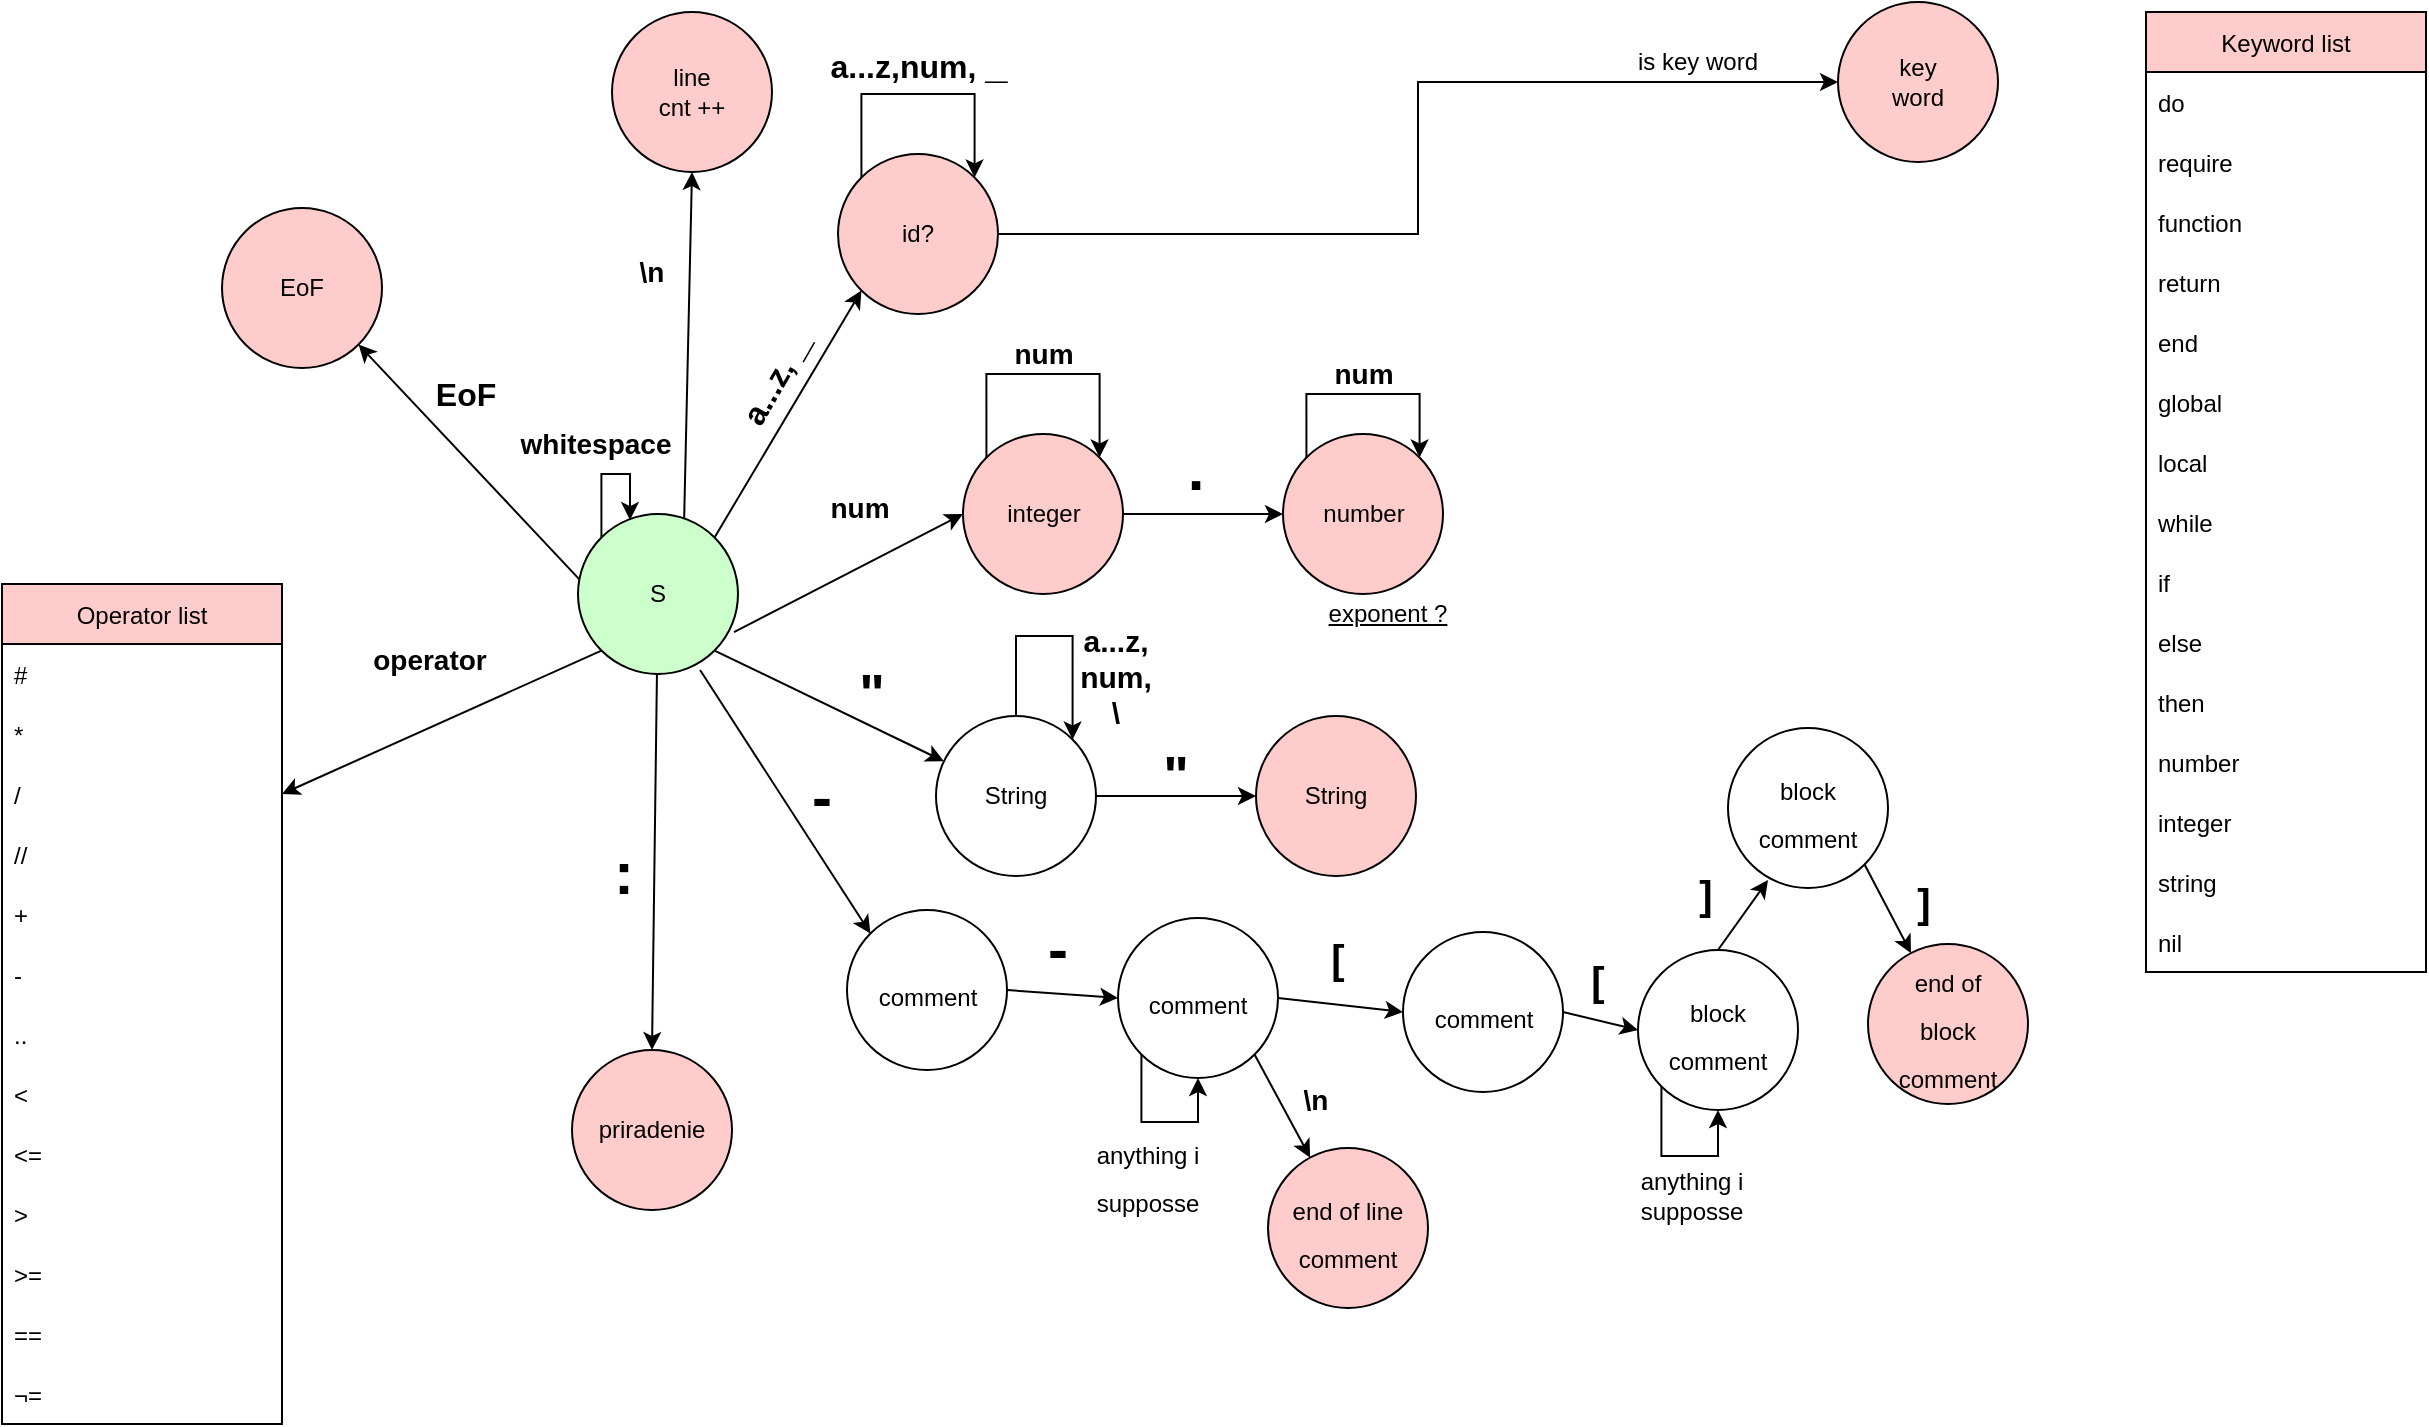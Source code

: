 <mxfile version="15.5.9" type="device" pages="2"><diagram id="PnIxdVGjye7SFUe8K2bb" name="KA"><mxGraphModel dx="1422" dy="718" grid="0" gridSize="10" guides="1" tooltips="1" connect="1" arrows="1" fold="1" page="1" pageScale="1" pageWidth="1600" pageHeight="1200" math="0" shadow="0"><root><mxCell id="0"/><mxCell id="1" parent="0"/><mxCell id="SdTdc9im5pGTG0gS09fT-34" style="rounded=0;orthogonalLoop=1;jettySize=auto;html=1;exitX=0.663;exitY=0.05;exitDx=0;exitDy=0;entryX=0.5;entryY=1;entryDx=0;entryDy=0;exitPerimeter=0;" parent="1" source="SdTdc9im5pGTG0gS09fT-2" target="SdTdc9im5pGTG0gS09fT-5" edge="1"><mxGeometry relative="1" as="geometry"/></mxCell><mxCell id="SdTdc9im5pGTG0gS09fT-36" style="rounded=0;orthogonalLoop=1;jettySize=auto;html=1;exitX=1;exitY=0;exitDx=0;exitDy=0;entryX=0;entryY=1;entryDx=0;entryDy=0;" parent="1" source="SdTdc9im5pGTG0gS09fT-2" target="SdTdc9im5pGTG0gS09fT-11" edge="1"><mxGeometry relative="1" as="geometry"/></mxCell><mxCell id="SdTdc9im5pGTG0gS09fT-40" style="edgeStyle=none;rounded=0;orthogonalLoop=1;jettySize=auto;html=1;exitX=0.975;exitY=0.738;exitDx=0;exitDy=0;entryX=0;entryY=0.5;entryDx=0;entryDy=0;exitPerimeter=0;" parent="1" source="SdTdc9im5pGTG0gS09fT-2" target="SdTdc9im5pGTG0gS09fT-38" edge="1"><mxGeometry relative="1" as="geometry"/></mxCell><mxCell id="SdTdc9im5pGTG0gS09fT-58" style="rounded=0;orthogonalLoop=1;jettySize=auto;html=1;exitX=1;exitY=1;exitDx=0;exitDy=0;" parent="1" source="SdTdc9im5pGTG0gS09fT-2" target="SdTdc9im5pGTG0gS09fT-55" edge="1"><mxGeometry relative="1" as="geometry"/></mxCell><mxCell id="SdTdc9im5pGTG0gS09fT-75" style="edgeStyle=none;rounded=0;orthogonalLoop=1;jettySize=auto;html=1;entryX=0.5;entryY=0;entryDx=0;entryDy=0;" parent="1" source="SdTdc9im5pGTG0gS09fT-2" target="SdTdc9im5pGTG0gS09fT-73" edge="1"><mxGeometry relative="1" as="geometry"><mxPoint x="600" y="364" as="sourcePoint"/></mxGeometry></mxCell><mxCell id="0NR6-vld4050_bDJXEv2-8" style="edgeStyle=none;rounded=0;orthogonalLoop=1;jettySize=auto;html=1;exitX=0.763;exitY=0.975;exitDx=0;exitDy=0;entryX=0;entryY=0;entryDx=0;entryDy=0;fontSize=20;exitPerimeter=0;" edge="1" parent="1" source="SdTdc9im5pGTG0gS09fT-2" target="0NR6-vld4050_bDJXEv2-6"><mxGeometry relative="1" as="geometry"/></mxCell><mxCell id="0NR6-vld4050_bDJXEv2-46" style="rounded=0;orthogonalLoop=1;jettySize=auto;html=1;exitX=0.013;exitY=0.413;exitDx=0;exitDy=0;entryX=1;entryY=1;entryDx=0;entryDy=0;fontSize=12;exitPerimeter=0;" edge="1" parent="1" source="SdTdc9im5pGTG0gS09fT-2" target="SdTdc9im5pGTG0gS09fT-93"><mxGeometry relative="1" as="geometry"/></mxCell><mxCell id="0NR6-vld4050_bDJXEv2-61" style="edgeStyle=none;rounded=0;orthogonalLoop=1;jettySize=auto;html=1;exitX=0;exitY=1;exitDx=0;exitDy=0;entryX=1;entryY=0.25;entryDx=0;entryDy=0;fontSize=12;" edge="1" parent="1" source="SdTdc9im5pGTG0gS09fT-2" target="0NR6-vld4050_bDJXEv2-56"><mxGeometry relative="1" as="geometry"/></mxCell><mxCell id="SdTdc9im5pGTG0gS09fT-2" value="" style="ellipse;whiteSpace=wrap;html=1;aspect=fixed;fillColor=#CCFFCC;" parent="1" vertex="1"><mxGeometry x="560" y="283" width="80" height="80" as="geometry"/></mxCell><mxCell id="SdTdc9im5pGTG0gS09fT-4" value="S" style="text;html=1;strokeColor=none;fillColor=none;align=center;verticalAlign=middle;whiteSpace=wrap;rounded=0;" parent="1" vertex="1"><mxGeometry x="580" y="313" width="40" height="20" as="geometry"/></mxCell><mxCell id="SdTdc9im5pGTG0gS09fT-5" value="" style="ellipse;whiteSpace=wrap;html=1;aspect=fixed;fillColor=#FFCCCC;" parent="1" vertex="1"><mxGeometry x="577" y="32" width="80" height="80" as="geometry"/></mxCell><mxCell id="SdTdc9im5pGTG0gS09fT-6" value="line cnt ++" style="text;html=1;strokeColor=none;fillColor=none;align=center;verticalAlign=middle;whiteSpace=wrap;rounded=0;" parent="1" vertex="1"><mxGeometry x="597" y="62" width="40" height="20" as="geometry"/></mxCell><mxCell id="SdTdc9im5pGTG0gS09fT-27" style="edgeStyle=orthogonalEdgeStyle;rounded=0;orthogonalLoop=1;jettySize=auto;html=1;exitX=1;exitY=0.5;exitDx=0;exitDy=0;entryX=0;entryY=0.5;entryDx=0;entryDy=0;" parent="1" source="SdTdc9im5pGTG0gS09fT-11" target="SdTdc9im5pGTG0gS09fT-16" edge="1"><mxGeometry relative="1" as="geometry"/></mxCell><mxCell id="SdTdc9im5pGTG0gS09fT-11" value="" style="ellipse;whiteSpace=wrap;html=1;aspect=fixed;fillColor=#FFCCCC;" parent="1" vertex="1"><mxGeometry x="690" y="103" width="80" height="80" as="geometry"/></mxCell><mxCell id="SdTdc9im5pGTG0gS09fT-12" value="id?" style="text;html=1;strokeColor=none;fillColor=none;align=center;verticalAlign=middle;whiteSpace=wrap;rounded=0;" parent="1" vertex="1"><mxGeometry x="710" y="133" width="40" height="20" as="geometry"/></mxCell><mxCell id="SdTdc9im5pGTG0gS09fT-16" value="" style="ellipse;whiteSpace=wrap;html=1;aspect=fixed;fillColor=#FFCCCC;" parent="1" vertex="1"><mxGeometry x="1190" y="27" width="80" height="80" as="geometry"/></mxCell><mxCell id="SdTdc9im5pGTG0gS09fT-17" value="key word" style="text;html=1;strokeColor=none;fillColor=none;align=center;verticalAlign=middle;whiteSpace=wrap;rounded=0;" parent="1" vertex="1"><mxGeometry x="1210" y="57" width="40" height="20" as="geometry"/></mxCell><mxCell id="SdTdc9im5pGTG0gS09fT-23" style="edgeStyle=orthogonalEdgeStyle;rounded=0;orthogonalLoop=1;jettySize=auto;html=1;exitX=0;exitY=0;exitDx=0;exitDy=0;entryX=1;entryY=0;entryDx=0;entryDy=0;" parent="1" source="SdTdc9im5pGTG0gS09fT-11" target="SdTdc9im5pGTG0gS09fT-11" edge="1"><mxGeometry relative="1" as="geometry"><Array as="points"><mxPoint x="702" y="73"/><mxPoint x="758" y="73"/></Array></mxGeometry></mxCell><mxCell id="SdTdc9im5pGTG0gS09fT-26" value="&lt;b&gt;&lt;span style=&quot;font-size: 16px&quot;&gt;a...z,num, &lt;/span&gt;&lt;font style=&quot;font-size: 20px&quot;&gt;_&lt;/font&gt;&lt;/b&gt;" style="text;html=1;strokeColor=none;fillColor=none;align=center;verticalAlign=middle;whiteSpace=wrap;rounded=0;" parent="1" vertex="1"><mxGeometry x="673.75" y="47" width="112.5" height="20" as="geometry"/></mxCell><mxCell id="SdTdc9im5pGTG0gS09fT-28" value="is key word" style="text;html=1;strokeColor=none;fillColor=none;align=center;verticalAlign=middle;whiteSpace=wrap;rounded=0;" parent="1" vertex="1"><mxGeometry x="1080" y="47" width="80" height="20" as="geometry"/></mxCell><mxCell id="SdTdc9im5pGTG0gS09fT-35" value="&lt;b&gt;&lt;font style=&quot;font-size: 14px&quot;&gt;\n&lt;/font&gt;&lt;/b&gt;" style="text;html=1;strokeColor=none;fillColor=none;align=center;verticalAlign=middle;whiteSpace=wrap;rounded=0;" parent="1" vertex="1"><mxGeometry x="577" y="152" width="40" height="20" as="geometry"/></mxCell><mxCell id="SdTdc9im5pGTG0gS09fT-37" value="&lt;b&gt;&lt;span style=&quot;font-size: 16px&quot;&gt;a...z, &lt;/span&gt;&lt;font style=&quot;font-size: 20px&quot;&gt;_&lt;/font&gt;&lt;/b&gt;" style="text;html=1;strokeColor=none;fillColor=none;align=center;verticalAlign=middle;whiteSpace=wrap;rounded=0;rotation=-60;" parent="1" vertex="1"><mxGeometry x="627" y="204" width="60" height="20" as="geometry"/></mxCell><mxCell id="SdTdc9im5pGTG0gS09fT-48" style="edgeStyle=orthogonalEdgeStyle;rounded=0;orthogonalLoop=1;jettySize=auto;html=1;exitX=1;exitY=0.5;exitDx=0;exitDy=0;entryX=0;entryY=0.5;entryDx=0;entryDy=0;" parent="1" source="SdTdc9im5pGTG0gS09fT-38" target="SdTdc9im5pGTG0gS09fT-46" edge="1"><mxGeometry relative="1" as="geometry"/></mxCell><mxCell id="SdTdc9im5pGTG0gS09fT-38" value="" style="ellipse;whiteSpace=wrap;html=1;aspect=fixed;fillColor=#FFCCCC;" parent="1" vertex="1"><mxGeometry x="752.5" y="243" width="80" height="80" as="geometry"/></mxCell><mxCell id="SdTdc9im5pGTG0gS09fT-39" value="integer" style="text;html=1;strokeColor=none;fillColor=none;align=center;verticalAlign=middle;whiteSpace=wrap;rounded=0;" parent="1" vertex="1"><mxGeometry x="772.5" y="273" width="40" height="20" as="geometry"/></mxCell><mxCell id="SdTdc9im5pGTG0gS09fT-41" value="&lt;b&gt;&lt;font style=&quot;font-size: 14px&quot;&gt;num&lt;/font&gt;&lt;/b&gt;" style="text;html=1;strokeColor=none;fillColor=none;align=center;verticalAlign=middle;whiteSpace=wrap;rounded=0;" parent="1" vertex="1"><mxGeometry x="681" y="270" width="40" height="20" as="geometry"/></mxCell><mxCell id="SdTdc9im5pGTG0gS09fT-43" style="edgeStyle=orthogonalEdgeStyle;rounded=0;orthogonalLoop=1;jettySize=auto;html=1;exitX=0;exitY=0;exitDx=0;exitDy=0;entryX=1;entryY=0;entryDx=0;entryDy=0;" parent="1" source="SdTdc9im5pGTG0gS09fT-38" target="SdTdc9im5pGTG0gS09fT-38" edge="1"><mxGeometry relative="1" as="geometry"><Array as="points"><mxPoint x="764.5" y="213"/><mxPoint x="820.5" y="213"/></Array></mxGeometry></mxCell><mxCell id="SdTdc9im5pGTG0gS09fT-44" value="&lt;b&gt;&lt;font style=&quot;font-size: 14px&quot;&gt;num&lt;/font&gt;&lt;/b&gt;" style="text;html=1;strokeColor=none;fillColor=none;align=center;verticalAlign=middle;whiteSpace=wrap;rounded=0;" parent="1" vertex="1"><mxGeometry x="772.5" y="193" width="40" height="20" as="geometry"/></mxCell><mxCell id="SdTdc9im5pGTG0gS09fT-46" value="" style="ellipse;whiteSpace=wrap;html=1;aspect=fixed;fillColor=#FFCCCC;" parent="1" vertex="1"><mxGeometry x="912.5" y="243" width="80" height="80" as="geometry"/></mxCell><mxCell id="SdTdc9im5pGTG0gS09fT-47" value="number" style="text;html=1;strokeColor=none;fillColor=none;align=center;verticalAlign=middle;whiteSpace=wrap;rounded=0;" parent="1" vertex="1"><mxGeometry x="932.5" y="273" width="40" height="20" as="geometry"/></mxCell><mxCell id="SdTdc9im5pGTG0gS09fT-49" value="&lt;font size=&quot;1&quot;&gt;&lt;b style=&quot;font-size: 30px&quot;&gt;.&lt;/b&gt;&lt;/font&gt;" style="text;html=1;strokeColor=none;fillColor=none;align=center;verticalAlign=middle;whiteSpace=wrap;rounded=0;" parent="1" vertex="1"><mxGeometry x="849" y="250" width="40" height="20" as="geometry"/></mxCell><mxCell id="SdTdc9im5pGTG0gS09fT-50" style="edgeStyle=orthogonalEdgeStyle;rounded=0;orthogonalLoop=1;jettySize=auto;html=1;exitX=0;exitY=0;exitDx=0;exitDy=0;entryX=1;entryY=0;entryDx=0;entryDy=0;" parent="1" source="SdTdc9im5pGTG0gS09fT-46" target="SdTdc9im5pGTG0gS09fT-46" edge="1"><mxGeometry relative="1" as="geometry"><Array as="points"><mxPoint x="924.5" y="223"/><mxPoint x="980.5" y="223"/></Array></mxGeometry></mxCell><mxCell id="SdTdc9im5pGTG0gS09fT-51" value="&lt;b&gt;&lt;font style=&quot;font-size: 14px&quot;&gt;num&lt;/font&gt;&lt;/b&gt;" style="text;html=1;strokeColor=none;fillColor=none;align=center;verticalAlign=middle;whiteSpace=wrap;rounded=0;" parent="1" vertex="1"><mxGeometry x="932.5" y="203" width="40" height="20" as="geometry"/></mxCell><mxCell id="SdTdc9im5pGTG0gS09fT-53" value="&lt;b&gt;&lt;font style=&quot;font-size: 14px&quot;&gt;whitespace&lt;/font&gt;&lt;/b&gt;" style="text;html=1;strokeColor=none;fillColor=none;align=center;verticalAlign=middle;whiteSpace=wrap;rounded=0;" parent="1" vertex="1"><mxGeometry x="549" y="238" width="40" height="20" as="geometry"/></mxCell><mxCell id="SdTdc9im5pGTG0gS09fT-67" style="edgeStyle=orthogonalEdgeStyle;rounded=0;orthogonalLoop=1;jettySize=auto;html=1;exitX=1;exitY=0.5;exitDx=0;exitDy=0;entryX=0;entryY=0.5;entryDx=0;entryDy=0;" parent="1" source="SdTdc9im5pGTG0gS09fT-55" target="SdTdc9im5pGTG0gS09fT-62" edge="1"><mxGeometry relative="1" as="geometry"/></mxCell><mxCell id="SdTdc9im5pGTG0gS09fT-55" value="" style="ellipse;whiteSpace=wrap;html=1;aspect=fixed;" parent="1" vertex="1"><mxGeometry x="739" y="384" width="80" height="80" as="geometry"/></mxCell><mxCell id="SdTdc9im5pGTG0gS09fT-56" value="String" style="text;html=1;strokeColor=none;fillColor=none;align=center;verticalAlign=middle;whiteSpace=wrap;rounded=0;" parent="1" vertex="1"><mxGeometry x="759" y="414" width="40" height="20" as="geometry"/></mxCell><mxCell id="SdTdc9im5pGTG0gS09fT-59" value="&lt;font style=&quot;font-size: 27px&quot;&gt;&lt;b&gt;&quot;&lt;/b&gt;&lt;/font&gt;" style="text;html=1;strokeColor=none;fillColor=none;align=center;verticalAlign=middle;whiteSpace=wrap;rounded=0;" parent="1" vertex="1"><mxGeometry x="687" y="363" width="40" height="20" as="geometry"/></mxCell><mxCell id="SdTdc9im5pGTG0gS09fT-60" style="edgeStyle=orthogonalEdgeStyle;rounded=0;orthogonalLoop=1;jettySize=auto;html=1;exitX=0.5;exitY=0;exitDx=0;exitDy=0;entryX=1;entryY=0;entryDx=0;entryDy=0;" parent="1" source="SdTdc9im5pGTG0gS09fT-55" target="SdTdc9im5pGTG0gS09fT-55" edge="1"><mxGeometry relative="1" as="geometry"><Array as="points"><mxPoint x="779" y="344"/><mxPoint x="807" y="344"/></Array></mxGeometry></mxCell><mxCell id="SdTdc9im5pGTG0gS09fT-61" value="&lt;b&gt;&lt;font style=&quot;font-size: 15px&quot;&gt;a...z, num, \&lt;/font&gt;&lt;/b&gt;" style="text;html=1;strokeColor=none;fillColor=none;align=center;verticalAlign=middle;whiteSpace=wrap;rounded=0;" parent="1" vertex="1"><mxGeometry x="809" y="354" width="40" height="20" as="geometry"/></mxCell><mxCell id="SdTdc9im5pGTG0gS09fT-62" value="" style="ellipse;whiteSpace=wrap;html=1;aspect=fixed;fillColor=#FFCCCC;" parent="1" vertex="1"><mxGeometry x="899" y="384" width="80" height="80" as="geometry"/></mxCell><mxCell id="SdTdc9im5pGTG0gS09fT-63" value="String" style="text;html=1;strokeColor=none;fillColor=none;align=center;verticalAlign=middle;whiteSpace=wrap;rounded=0;" parent="1" vertex="1"><mxGeometry x="919" y="414" width="40" height="20" as="geometry"/></mxCell><mxCell id="SdTdc9im5pGTG0gS09fT-65" value="&lt;font style=&quot;font-size: 27px&quot;&gt;&lt;b&gt;&quot;&lt;/b&gt;&lt;/font&gt;" style="text;html=1;strokeColor=none;fillColor=none;align=center;verticalAlign=middle;whiteSpace=wrap;rounded=0;" parent="1" vertex="1"><mxGeometry x="839" y="404" width="40" height="20" as="geometry"/></mxCell><mxCell id="SdTdc9im5pGTG0gS09fT-73" value="" style="ellipse;whiteSpace=wrap;html=1;aspect=fixed;fillColor=#FFCCCC;" parent="1" vertex="1"><mxGeometry x="557" y="551" width="80" height="80" as="geometry"/></mxCell><mxCell id="SdTdc9im5pGTG0gS09fT-74" value="priradenie" style="text;html=1;strokeColor=none;fillColor=none;align=center;verticalAlign=middle;whiteSpace=wrap;rounded=0;" parent="1" vertex="1"><mxGeometry x="577" y="581" width="40" height="20" as="geometry"/></mxCell><mxCell id="SdTdc9im5pGTG0gS09fT-84" value="&lt;font size=&quot;1&quot;&gt;&lt;b style=&quot;font-size: 30px&quot;&gt;:&lt;/b&gt;&lt;/font&gt;" style="text;html=1;strokeColor=none;fillColor=none;align=center;verticalAlign=middle;whiteSpace=wrap;rounded=0;" parent="1" vertex="1"><mxGeometry x="563" y="452" width="40" height="20" as="geometry"/></mxCell><mxCell id="SdTdc9im5pGTG0gS09fT-86" style="edgeStyle=orthogonalEdgeStyle;rounded=0;orthogonalLoop=1;jettySize=auto;html=1;exitX=0;exitY=0;exitDx=0;exitDy=0;entryX=0.325;entryY=0.038;entryDx=0;entryDy=0;entryPerimeter=0;" parent="1" source="SdTdc9im5pGTG0gS09fT-2" target="SdTdc9im5pGTG0gS09fT-2" edge="1"><mxGeometry relative="1" as="geometry"><Array as="points"><mxPoint x="572" y="263"/><mxPoint x="586" y="263"/></Array></mxGeometry></mxCell><mxCell id="SdTdc9im5pGTG0gS09fT-93" value="" style="ellipse;whiteSpace=wrap;html=1;aspect=fixed;fillColor=#FFCCCC;" parent="1" vertex="1"><mxGeometry x="382" y="130" width="80" height="80" as="geometry"/></mxCell><mxCell id="SdTdc9im5pGTG0gS09fT-94" value="EoF" style="text;html=1;strokeColor=none;fillColor=none;align=center;verticalAlign=middle;whiteSpace=wrap;rounded=0;" parent="1" vertex="1"><mxGeometry x="402" y="160" width="40" height="20" as="geometry"/></mxCell><mxCell id="SdTdc9im5pGTG0gS09fT-96" value="&lt;b&gt;&lt;font style=&quot;font-size: 16px&quot;&gt;EoF&lt;/font&gt;&lt;/b&gt;" style="text;html=1;strokeColor=none;fillColor=none;align=center;verticalAlign=middle;whiteSpace=wrap;rounded=0;" parent="1" vertex="1"><mxGeometry x="484" y="213" width="40" height="20" as="geometry"/></mxCell><mxCell id="0NR6-vld4050_bDJXEv2-12" style="edgeStyle=none;rounded=0;orthogonalLoop=1;jettySize=auto;html=1;exitX=1;exitY=0.5;exitDx=0;exitDy=0;entryX=0;entryY=0.5;entryDx=0;entryDy=0;fontSize=20;" edge="1" parent="1" source="0NR6-vld4050_bDJXEv2-6" target="0NR6-vld4050_bDJXEv2-10"><mxGeometry relative="1" as="geometry"/></mxCell><mxCell id="0NR6-vld4050_bDJXEv2-6" value="" style="ellipse;whiteSpace=wrap;html=1;aspect=fixed;fontSize=20;" vertex="1" parent="1"><mxGeometry x="694.5" y="481" width="80" height="80" as="geometry"/></mxCell><mxCell id="0NR6-vld4050_bDJXEv2-7" value="&lt;font style=&quot;font-size: 12px&quot;&gt;comment&lt;/font&gt;" style="text;html=1;strokeColor=none;fillColor=none;align=center;verticalAlign=middle;whiteSpace=wrap;rounded=0;fontSize=20;" vertex="1" parent="1"><mxGeometry x="704.5" y="506" width="60" height="30" as="geometry"/></mxCell><mxCell id="0NR6-vld4050_bDJXEv2-9" value="&lt;b&gt;&lt;font style=&quot;font-size: 30px&quot;&gt;-&lt;/font&gt;&lt;/b&gt;" style="text;html=1;strokeColor=none;fillColor=none;align=center;verticalAlign=middle;whiteSpace=wrap;rounded=0;fontSize=20;" vertex="1" parent="1"><mxGeometry x="652" y="409" width="60" height="30" as="geometry"/></mxCell><mxCell id="0NR6-vld4050_bDJXEv2-20" style="edgeStyle=none;rounded=0;orthogonalLoop=1;jettySize=auto;html=1;exitX=1;exitY=0.5;exitDx=0;exitDy=0;entryX=0;entryY=0.5;entryDx=0;entryDy=0;fontSize=12;" edge="1" parent="1" source="0NR6-vld4050_bDJXEv2-10" target="0NR6-vld4050_bDJXEv2-18"><mxGeometry relative="1" as="geometry"/></mxCell><mxCell id="0NR6-vld4050_bDJXEv2-30" style="edgeStyle=none;rounded=0;orthogonalLoop=1;jettySize=auto;html=1;exitX=1;exitY=1;exitDx=0;exitDy=0;fontSize=12;" edge="1" parent="1" source="0NR6-vld4050_bDJXEv2-10" target="0NR6-vld4050_bDJXEv2-26"><mxGeometry relative="1" as="geometry"><mxPoint x="910.784" y="577.284" as="sourcePoint"/></mxGeometry></mxCell><mxCell id="0NR6-vld4050_bDJXEv2-10" value="" style="ellipse;whiteSpace=wrap;html=1;aspect=fixed;fontSize=20;" vertex="1" parent="1"><mxGeometry x="830" y="485" width="80" height="80" as="geometry"/></mxCell><mxCell id="0NR6-vld4050_bDJXEv2-11" value="&lt;font style=&quot;font-size: 12px&quot;&gt;comment&lt;/font&gt;" style="text;html=1;strokeColor=none;fillColor=none;align=center;verticalAlign=middle;whiteSpace=wrap;rounded=0;fontSize=20;" vertex="1" parent="1"><mxGeometry x="840" y="510" width="60" height="30" as="geometry"/></mxCell><mxCell id="0NR6-vld4050_bDJXEv2-15" value="&lt;b&gt;&lt;font style=&quot;font-size: 30px&quot;&gt;-&lt;/font&gt;&lt;/b&gt;" style="text;html=1;strokeColor=none;fillColor=none;align=center;verticalAlign=middle;whiteSpace=wrap;rounded=0;fontSize=12;" vertex="1" parent="1"><mxGeometry x="770" y="485" width="60" height="30" as="geometry"/></mxCell><mxCell id="0NR6-vld4050_bDJXEv2-23" style="edgeStyle=none;rounded=0;orthogonalLoop=1;jettySize=auto;html=1;exitX=1;exitY=0.5;exitDx=0;exitDy=0;entryX=0;entryY=0.5;entryDx=0;entryDy=0;fontSize=12;" edge="1" parent="1" source="0NR6-vld4050_bDJXEv2-18" target="0NR6-vld4050_bDJXEv2-21"><mxGeometry relative="1" as="geometry"/></mxCell><mxCell id="0NR6-vld4050_bDJXEv2-18" value="" style="ellipse;whiteSpace=wrap;html=1;aspect=fixed;fontSize=20;" vertex="1" parent="1"><mxGeometry x="972.5" y="492" width="80" height="80" as="geometry"/></mxCell><mxCell id="0NR6-vld4050_bDJXEv2-19" value="&lt;span style=&quot;font-size: 12px&quot;&gt;comment&lt;/span&gt;" style="text;html=1;strokeColor=none;fillColor=none;align=center;verticalAlign=middle;whiteSpace=wrap;rounded=0;fontSize=20;" vertex="1" parent="1"><mxGeometry x="982.5" y="517" width="60" height="30" as="geometry"/></mxCell><mxCell id="0NR6-vld4050_bDJXEv2-32" style="edgeStyle=none;rounded=0;orthogonalLoop=1;jettySize=auto;html=1;exitX=0.5;exitY=0;exitDx=0;exitDy=0;entryX=0.25;entryY=0.95;entryDx=0;entryDy=0;entryPerimeter=0;fontSize=12;" edge="1" parent="1" source="0NR6-vld4050_bDJXEv2-21" target="0NR6-vld4050_bDJXEv2-28"><mxGeometry relative="1" as="geometry"/></mxCell><mxCell id="0NR6-vld4050_bDJXEv2-21" value="" style="ellipse;whiteSpace=wrap;html=1;aspect=fixed;fontSize=20;" vertex="1" parent="1"><mxGeometry x="1090" y="501" width="80" height="80" as="geometry"/></mxCell><mxCell id="0NR6-vld4050_bDJXEv2-22" value="&lt;span style=&quot;font-size: 12px&quot;&gt;block comment&lt;/span&gt;" style="text;html=1;strokeColor=none;fillColor=none;align=center;verticalAlign=middle;whiteSpace=wrap;rounded=0;fontSize=20;" vertex="1" parent="1"><mxGeometry x="1100" y="526" width="60" height="30" as="geometry"/></mxCell><mxCell id="0NR6-vld4050_bDJXEv2-26" value="" style="ellipse;whiteSpace=wrap;html=1;aspect=fixed;fontSize=20;fillColor=#FFCCCC;" vertex="1" parent="1"><mxGeometry x="905" y="600" width="80" height="80" as="geometry"/></mxCell><mxCell id="0NR6-vld4050_bDJXEv2-27" value="&lt;font style=&quot;font-size: 12px&quot;&gt;end of line comment&lt;br&gt;&lt;/font&gt;" style="text;html=1;strokeColor=none;fillColor=none;align=center;verticalAlign=middle;whiteSpace=wrap;rounded=0;fontSize=20;" vertex="1" parent="1"><mxGeometry x="915" y="625" width="60" height="30" as="geometry"/></mxCell><mxCell id="0NR6-vld4050_bDJXEv2-39" style="edgeStyle=none;rounded=0;orthogonalLoop=1;jettySize=auto;html=1;exitX=1;exitY=1;exitDx=0;exitDy=0;fontSize=20;" edge="1" parent="1" source="0NR6-vld4050_bDJXEv2-28" target="0NR6-vld4050_bDJXEv2-37"><mxGeometry relative="1" as="geometry"/></mxCell><mxCell id="0NR6-vld4050_bDJXEv2-28" value="" style="ellipse;whiteSpace=wrap;html=1;aspect=fixed;fontSize=20;" vertex="1" parent="1"><mxGeometry x="1135" y="390" width="80" height="80" as="geometry"/></mxCell><mxCell id="0NR6-vld4050_bDJXEv2-29" value="&lt;font style=&quot;font-size: 12px&quot;&gt;block comment&lt;/font&gt;" style="text;html=1;strokeColor=none;fillColor=none;align=center;verticalAlign=middle;whiteSpace=wrap;rounded=0;fontSize=20;" vertex="1" parent="1"><mxGeometry x="1145" y="415" width="60" height="30" as="geometry"/></mxCell><mxCell id="0NR6-vld4050_bDJXEv2-33" value="&lt;b&gt;&lt;font style=&quot;font-size: 20px&quot;&gt;[&lt;/font&gt;&lt;/b&gt;" style="text;html=1;strokeColor=none;fillColor=none;align=center;verticalAlign=middle;whiteSpace=wrap;rounded=0;fontSize=12;" vertex="1" parent="1"><mxGeometry x="910" y="490" width="60" height="30" as="geometry"/></mxCell><mxCell id="0NR6-vld4050_bDJXEv2-36" value="&lt;b&gt;[&lt;/b&gt;" style="text;html=1;strokeColor=none;fillColor=none;align=center;verticalAlign=middle;whiteSpace=wrap;rounded=0;fontSize=20;" vertex="1" parent="1"><mxGeometry x="1040" y="501" width="60" height="30" as="geometry"/></mxCell><mxCell id="0NR6-vld4050_bDJXEv2-37" value="" style="ellipse;whiteSpace=wrap;html=1;aspect=fixed;fontSize=20;fillColor=#FFCCCC;" vertex="1" parent="1"><mxGeometry x="1205" y="498" width="80" height="80" as="geometry"/></mxCell><mxCell id="0NR6-vld4050_bDJXEv2-38" value="&lt;font style=&quot;font-size: 12px&quot;&gt;end of block comment&lt;/font&gt;" style="text;html=1;strokeColor=none;fillColor=none;align=center;verticalAlign=middle;whiteSpace=wrap;rounded=0;fontSize=20;" vertex="1" parent="1"><mxGeometry x="1215" y="523" width="60" height="30" as="geometry"/></mxCell><mxCell id="0NR6-vld4050_bDJXEv2-40" value="&lt;b&gt;]&lt;/b&gt;" style="text;html=1;strokeColor=none;fillColor=none;align=center;verticalAlign=middle;whiteSpace=wrap;rounded=0;fontSize=20;" vertex="1" parent="1"><mxGeometry x="1094" y="458" width="60" height="30" as="geometry"/></mxCell><mxCell id="0NR6-vld4050_bDJXEv2-41" value="&lt;b&gt;]&lt;/b&gt;" style="text;html=1;strokeColor=none;fillColor=none;align=center;verticalAlign=middle;whiteSpace=wrap;rounded=0;fontSize=20;" vertex="1" parent="1"><mxGeometry x="1203" y="462" width="60" height="30" as="geometry"/></mxCell><mxCell id="0NR6-vld4050_bDJXEv2-42" style="edgeStyle=orthogonalEdgeStyle;rounded=0;orthogonalLoop=1;jettySize=auto;html=1;exitX=0;exitY=1;exitDx=0;exitDy=0;entryX=0.5;entryY=1;entryDx=0;entryDy=0;fontSize=20;" edge="1" parent="1" source="0NR6-vld4050_bDJXEv2-10" target="0NR6-vld4050_bDJXEv2-10"><mxGeometry relative="1" as="geometry"><Array as="points"><mxPoint x="842" y="587"/><mxPoint x="870" y="587"/></Array></mxGeometry></mxCell><mxCell id="0NR6-vld4050_bDJXEv2-43" value="&lt;font style=&quot;font-size: 12px&quot;&gt;anything i supposse&lt;/font&gt;" style="text;html=1;strokeColor=none;fillColor=none;align=center;verticalAlign=middle;whiteSpace=wrap;rounded=0;fontSize=20;" vertex="1" parent="1"><mxGeometry x="815" y="597" width="60" height="30" as="geometry"/></mxCell><mxCell id="0NR6-vld4050_bDJXEv2-44" style="edgeStyle=orthogonalEdgeStyle;rounded=0;orthogonalLoop=1;jettySize=auto;html=1;exitX=0;exitY=1;exitDx=0;exitDy=0;entryX=0.5;entryY=1;entryDx=0;entryDy=0;fontSize=12;" edge="1" parent="1" source="0NR6-vld4050_bDJXEv2-21" target="0NR6-vld4050_bDJXEv2-21"><mxGeometry relative="1" as="geometry"><Array as="points"><mxPoint x="1102" y="604"/><mxPoint x="1130" y="604"/></Array></mxGeometry></mxCell><mxCell id="0NR6-vld4050_bDJXEv2-45" value="anything i supposse" style="text;html=1;strokeColor=none;fillColor=none;align=center;verticalAlign=middle;whiteSpace=wrap;rounded=0;fontSize=12;" vertex="1" parent="1"><mxGeometry x="1087" y="609" width="60" height="30" as="geometry"/></mxCell><mxCell id="0NR6-vld4050_bDJXEv2-49" value="&lt;u&gt;exponent ?&lt;/u&gt;" style="text;html=1;strokeColor=none;fillColor=none;align=center;verticalAlign=middle;whiteSpace=wrap;rounded=0;fontSize=12;" vertex="1" parent="1"><mxGeometry x="923" y="318" width="84" height="30" as="geometry"/></mxCell><mxCell id="0NR6-vld4050_bDJXEv2-56" value="Operator list" style="swimlane;fontStyle=0;childLayout=stackLayout;horizontal=1;startSize=30;horizontalStack=0;resizeParent=1;resizeParentMax=0;resizeLast=0;collapsible=1;marginBottom=0;fontSize=12;fillColor=#FFCCCC;" vertex="1" parent="1"><mxGeometry x="272" y="318" width="140" height="420" as="geometry"><mxRectangle x="272" y="318" width="46" height="30" as="alternateBounds"/></mxGeometry></mxCell><mxCell id="0NR6-vld4050_bDJXEv2-57" value="#" style="text;strokeColor=none;fillColor=none;align=left;verticalAlign=middle;spacingLeft=4;spacingRight=4;overflow=hidden;points=[[0,0.5],[1,0.5]];portConstraint=eastwest;rotatable=0;fontSize=12;" vertex="1" parent="0NR6-vld4050_bDJXEv2-56"><mxGeometry y="30" width="140" height="30" as="geometry"/></mxCell><mxCell id="0NR6-vld4050_bDJXEv2-58" value="*" style="text;strokeColor=none;fillColor=none;align=left;verticalAlign=middle;spacingLeft=4;spacingRight=4;overflow=hidden;points=[[0,0.5],[1,0.5]];portConstraint=eastwest;rotatable=0;fontSize=12;" vertex="1" parent="0NR6-vld4050_bDJXEv2-56"><mxGeometry y="60" width="140" height="30" as="geometry"/></mxCell><mxCell id="0NR6-vld4050_bDJXEv2-59" value="/" style="text;strokeColor=none;fillColor=none;align=left;verticalAlign=middle;spacingLeft=4;spacingRight=4;overflow=hidden;points=[[0,0.5],[1,0.5]];portConstraint=eastwest;rotatable=0;fontSize=12;" vertex="1" parent="0NR6-vld4050_bDJXEv2-56"><mxGeometry y="90" width="140" height="30" as="geometry"/></mxCell><mxCell id="0NR6-vld4050_bDJXEv2-62" value="//" style="text;strokeColor=none;fillColor=none;align=left;verticalAlign=middle;spacingLeft=4;spacingRight=4;overflow=hidden;points=[[0,0.5],[1,0.5]];portConstraint=eastwest;rotatable=0;fontSize=12;" vertex="1" parent="0NR6-vld4050_bDJXEv2-56"><mxGeometry y="120" width="140" height="30" as="geometry"/></mxCell><mxCell id="0NR6-vld4050_bDJXEv2-63" value="+" style="text;strokeColor=none;fillColor=none;align=left;verticalAlign=middle;spacingLeft=4;spacingRight=4;overflow=hidden;points=[[0,0.5],[1,0.5]];portConstraint=eastwest;rotatable=0;fontSize=12;" vertex="1" parent="0NR6-vld4050_bDJXEv2-56"><mxGeometry y="150" width="140" height="30" as="geometry"/></mxCell><mxCell id="0NR6-vld4050_bDJXEv2-64" value="-" style="text;strokeColor=none;fillColor=none;align=left;verticalAlign=middle;spacingLeft=4;spacingRight=4;overflow=hidden;points=[[0,0.5],[1,0.5]];portConstraint=eastwest;rotatable=0;fontSize=12;" vertex="1" parent="0NR6-vld4050_bDJXEv2-56"><mxGeometry y="180" width="140" height="30" as="geometry"/></mxCell><mxCell id="0NR6-vld4050_bDJXEv2-66" value=".." style="text;strokeColor=none;fillColor=none;align=left;verticalAlign=middle;spacingLeft=4;spacingRight=4;overflow=hidden;points=[[0,0.5],[1,0.5]];portConstraint=eastwest;rotatable=0;fontSize=12;" vertex="1" parent="0NR6-vld4050_bDJXEv2-56"><mxGeometry y="210" width="140" height="30" as="geometry"/></mxCell><mxCell id="0NR6-vld4050_bDJXEv2-68" value="&lt;" style="text;strokeColor=none;fillColor=none;align=left;verticalAlign=middle;spacingLeft=4;spacingRight=4;overflow=hidden;points=[[0,0.5],[1,0.5]];portConstraint=eastwest;rotatable=0;fontSize=12;" vertex="1" parent="0NR6-vld4050_bDJXEv2-56"><mxGeometry y="240" width="140" height="30" as="geometry"/></mxCell><mxCell id="0NR6-vld4050_bDJXEv2-69" value="&lt;=" style="text;strokeColor=none;fillColor=none;align=left;verticalAlign=middle;spacingLeft=4;spacingRight=4;overflow=hidden;points=[[0,0.5],[1,0.5]];portConstraint=eastwest;rotatable=0;fontSize=12;" vertex="1" parent="0NR6-vld4050_bDJXEv2-56"><mxGeometry y="270" width="140" height="30" as="geometry"/></mxCell><mxCell id="0NR6-vld4050_bDJXEv2-70" value="&gt;" style="text;strokeColor=none;fillColor=none;align=left;verticalAlign=middle;spacingLeft=4;spacingRight=4;overflow=hidden;points=[[0,0.5],[1,0.5]];portConstraint=eastwest;rotatable=0;fontSize=12;" vertex="1" parent="0NR6-vld4050_bDJXEv2-56"><mxGeometry y="300" width="140" height="30" as="geometry"/></mxCell><mxCell id="0NR6-vld4050_bDJXEv2-71" value="&gt;=" style="text;strokeColor=none;fillColor=none;align=left;verticalAlign=middle;spacingLeft=4;spacingRight=4;overflow=hidden;points=[[0,0.5],[1,0.5]];portConstraint=eastwest;rotatable=0;fontSize=12;" vertex="1" parent="0NR6-vld4050_bDJXEv2-56"><mxGeometry y="330" width="140" height="30" as="geometry"/></mxCell><mxCell id="0NR6-vld4050_bDJXEv2-72" value="==" style="text;strokeColor=none;fillColor=none;align=left;verticalAlign=middle;spacingLeft=4;spacingRight=4;overflow=hidden;points=[[0,0.5],[1,0.5]];portConstraint=eastwest;rotatable=0;fontSize=12;" vertex="1" parent="0NR6-vld4050_bDJXEv2-56"><mxGeometry y="360" width="140" height="30" as="geometry"/></mxCell><mxCell id="0NR6-vld4050_bDJXEv2-73" value="¬=" style="text;strokeColor=none;fillColor=none;align=left;verticalAlign=middle;spacingLeft=4;spacingRight=4;overflow=hidden;points=[[0,0.5],[1,0.5]];portConstraint=eastwest;rotatable=0;fontSize=12;" vertex="1" parent="0NR6-vld4050_bDJXEv2-56"><mxGeometry y="390" width="140" height="30" as="geometry"/></mxCell><mxCell id="0NR6-vld4050_bDJXEv2-74" value="operator" style="text;html=1;strokeColor=none;fillColor=none;align=center;verticalAlign=middle;whiteSpace=wrap;rounded=0;fontSize=14;fontStyle=1" vertex="1" parent="1"><mxGeometry x="456" y="341" width="60" height="30" as="geometry"/></mxCell><mxCell id="0NR6-vld4050_bDJXEv2-75" value="Keyword list" style="swimlane;fontStyle=0;childLayout=stackLayout;horizontal=1;startSize=30;horizontalStack=0;resizeParent=1;resizeParentMax=0;resizeLast=0;collapsible=1;marginBottom=0;fontSize=12;fillColor=#FFCCCC;" vertex="1" parent="1"><mxGeometry x="1344" y="32" width="140" height="480" as="geometry"/></mxCell><mxCell id="0NR6-vld4050_bDJXEv2-76" value="do" style="text;strokeColor=none;fillColor=none;align=left;verticalAlign=middle;spacingLeft=4;spacingRight=4;overflow=hidden;points=[[0,0.5],[1,0.5]];portConstraint=eastwest;rotatable=0;fontSize=12;" vertex="1" parent="0NR6-vld4050_bDJXEv2-75"><mxGeometry y="30" width="140" height="30" as="geometry"/></mxCell><mxCell id="0NR6-vld4050_bDJXEv2-94" value="require" style="text;strokeColor=none;fillColor=none;align=left;verticalAlign=middle;spacingLeft=4;spacingRight=4;overflow=hidden;points=[[0,0.5],[1,0.5]];portConstraint=eastwest;rotatable=0;fontSize=12;" vertex="1" parent="0NR6-vld4050_bDJXEv2-75"><mxGeometry y="60" width="140" height="30" as="geometry"/></mxCell><mxCell id="0NR6-vld4050_bDJXEv2-91" value="function" style="text;strokeColor=none;fillColor=none;align=left;verticalAlign=middle;spacingLeft=4;spacingRight=4;overflow=hidden;points=[[0,0.5],[1,0.5]];portConstraint=eastwest;rotatable=0;fontSize=12;" vertex="1" parent="0NR6-vld4050_bDJXEv2-75"><mxGeometry y="90" width="140" height="30" as="geometry"/></mxCell><mxCell id="0NR6-vld4050_bDJXEv2-92" value="return" style="text;strokeColor=none;fillColor=none;align=left;verticalAlign=middle;spacingLeft=4;spacingRight=4;overflow=hidden;points=[[0,0.5],[1,0.5]];portConstraint=eastwest;rotatable=0;fontSize=12;" vertex="1" parent="0NR6-vld4050_bDJXEv2-75"><mxGeometry y="120" width="140" height="30" as="geometry"/></mxCell><mxCell id="0NR6-vld4050_bDJXEv2-90" value="end" style="text;strokeColor=none;fillColor=none;align=left;verticalAlign=middle;spacingLeft=4;spacingRight=4;overflow=hidden;points=[[0,0.5],[1,0.5]];portConstraint=eastwest;rotatable=0;fontSize=12;" vertex="1" parent="0NR6-vld4050_bDJXEv2-75"><mxGeometry y="150" width="140" height="30" as="geometry"/></mxCell><mxCell id="0NR6-vld4050_bDJXEv2-77" value="global" style="text;strokeColor=none;fillColor=none;align=left;verticalAlign=middle;spacingLeft=4;spacingRight=4;overflow=hidden;points=[[0,0.5],[1,0.5]];portConstraint=eastwest;rotatable=0;fontSize=12;" vertex="1" parent="0NR6-vld4050_bDJXEv2-75"><mxGeometry y="180" width="140" height="30" as="geometry"/></mxCell><mxCell id="0NR6-vld4050_bDJXEv2-78" value="local" style="text;strokeColor=none;fillColor=none;align=left;verticalAlign=middle;spacingLeft=4;spacingRight=4;overflow=hidden;points=[[0,0.5],[1,0.5]];portConstraint=eastwest;rotatable=0;fontSize=12;" vertex="1" parent="0NR6-vld4050_bDJXEv2-75"><mxGeometry y="210" width="140" height="30" as="geometry"/></mxCell><mxCell id="0NR6-vld4050_bDJXEv2-93" value="while" style="text;strokeColor=none;fillColor=none;align=left;verticalAlign=middle;spacingLeft=4;spacingRight=4;overflow=hidden;points=[[0,0.5],[1,0.5]];portConstraint=eastwest;rotatable=0;fontSize=12;" vertex="1" parent="0NR6-vld4050_bDJXEv2-75"><mxGeometry y="240" width="140" height="30" as="geometry"/></mxCell><mxCell id="0NR6-vld4050_bDJXEv2-80" value="if" style="text;strokeColor=none;fillColor=none;align=left;verticalAlign=middle;spacingLeft=4;spacingRight=4;overflow=hidden;points=[[0,0.5],[1,0.5]];portConstraint=eastwest;rotatable=0;fontSize=12;" vertex="1" parent="0NR6-vld4050_bDJXEv2-75"><mxGeometry y="270" width="140" height="30" as="geometry"/></mxCell><mxCell id="0NR6-vld4050_bDJXEv2-81" value="else" style="text;strokeColor=none;fillColor=none;align=left;verticalAlign=middle;spacingLeft=4;spacingRight=4;overflow=hidden;points=[[0,0.5],[1,0.5]];portConstraint=eastwest;rotatable=0;fontSize=12;" vertex="1" parent="0NR6-vld4050_bDJXEv2-75"><mxGeometry y="300" width="140" height="30" as="geometry"/></mxCell><mxCell id="0NR6-vld4050_bDJXEv2-79" value="then" style="text;strokeColor=none;fillColor=none;align=left;verticalAlign=middle;spacingLeft=4;spacingRight=4;overflow=hidden;points=[[0,0.5],[1,0.5]];portConstraint=eastwest;rotatable=0;fontSize=12;" vertex="1" parent="0NR6-vld4050_bDJXEv2-75"><mxGeometry y="330" width="140" height="30" as="geometry"/></mxCell><mxCell id="0NR6-vld4050_bDJXEv2-82" value="number" style="text;strokeColor=none;fillColor=none;align=left;verticalAlign=middle;spacingLeft=4;spacingRight=4;overflow=hidden;points=[[0,0.5],[1,0.5]];portConstraint=eastwest;rotatable=0;fontSize=12;" vertex="1" parent="0NR6-vld4050_bDJXEv2-75"><mxGeometry y="360" width="140" height="30" as="geometry"/></mxCell><mxCell id="0NR6-vld4050_bDJXEv2-83" value="integer" style="text;strokeColor=none;fillColor=none;align=left;verticalAlign=middle;spacingLeft=4;spacingRight=4;overflow=hidden;points=[[0,0.5],[1,0.5]];portConstraint=eastwest;rotatable=0;fontSize=12;" vertex="1" parent="0NR6-vld4050_bDJXEv2-75"><mxGeometry y="390" width="140" height="30" as="geometry"/></mxCell><mxCell id="0NR6-vld4050_bDJXEv2-84" value="string" style="text;strokeColor=none;fillColor=none;align=left;verticalAlign=middle;spacingLeft=4;spacingRight=4;overflow=hidden;points=[[0,0.5],[1,0.5]];portConstraint=eastwest;rotatable=0;fontSize=12;" vertex="1" parent="0NR6-vld4050_bDJXEv2-75"><mxGeometry y="420" width="140" height="30" as="geometry"/></mxCell><mxCell id="0NR6-vld4050_bDJXEv2-85" value="nil" style="text;strokeColor=none;fillColor=none;align=left;verticalAlign=middle;spacingLeft=4;spacingRight=4;overflow=hidden;points=[[0,0.5],[1,0.5]];portConstraint=eastwest;rotatable=0;fontSize=12;" vertex="1" parent="0NR6-vld4050_bDJXEv2-75"><mxGeometry y="450" width="140" height="30" as="geometry"/></mxCell><mxCell id="0NR6-vld4050_bDJXEv2-95" value="&lt;b&gt;&lt;font style=&quot;font-size: 14px&quot;&gt;\n&lt;/font&gt;&lt;/b&gt;" style="text;html=1;strokeColor=none;fillColor=none;align=center;verticalAlign=middle;whiteSpace=wrap;rounded=0;fontSize=12;" vertex="1" parent="1"><mxGeometry x="899" y="561" width="60" height="30" as="geometry"/></mxCell></root></mxGraphModel></diagram><diagram id="b8DUEiHhGBN2usA6KOJB" name="Token"><mxGraphModel dx="1422" dy="776" grid="0" gridSize="10" guides="1" tooltips="1" connect="1" arrows="1" fold="1" page="1" pageScale="1" pageWidth="850" pageHeight="1100" math="0" shadow="0"><root><mxCell id="waXYznsGL-bVWYeoBPdU-0"/><mxCell id="waXYznsGL-bVWYeoBPdU-1" parent="waXYznsGL-bVWYeoBPdU-0"/><mxCell id="QvH0nYjntdKOFNTIC2fx-4" value="Token" style="swimlane;fontStyle=0;childLayout=stackLayout;horizontal=1;startSize=88;horizontalStack=0;resizeParent=1;resizeParentMax=0;resizeLast=0;collapsible=1;marginBottom=0;fillColor=#FFFFFF;fontSize=25;" vertex="1" parent="waXYznsGL-bVWYeoBPdU-1"><mxGeometry x="160" y="89" width="552" height="411" as="geometry"><mxRectangle x="160" y="89" width="94" height="88" as="alternateBounds"/></mxGeometry></mxCell><mxCell id="QvH0nYjntdKOFNTIC2fx-5" value="ID" style="text;strokeColor=none;fillColor=none;align=center;verticalAlign=middle;spacingLeft=4;spacingRight=4;overflow=hidden;rotatable=0;points=[[0,0.5],[1,0.5]];portConstraint=eastwest;fontSize=25;" vertex="1" parent="QvH0nYjntdKOFNTIC2fx-4"><mxGeometry y="88" width="552" height="104" as="geometry"/></mxCell><mxCell id="QvH0nYjntdKOFNTIC2fx-6" value="Type" style="text;strokeColor=none;fillColor=none;align=center;verticalAlign=middle;spacingLeft=4;spacingRight=4;overflow=hidden;rotatable=0;points=[[0,0.5],[1,0.5]];portConstraint=eastwest;fontSize=25;" vertex="1" parent="QvH0nYjntdKOFNTIC2fx-4"><mxGeometry y="192" width="552" height="109" as="geometry"/></mxCell><mxCell id="QvH0nYjntdKOFNTIC2fx-7" value="Value" style="text;strokeColor=none;fillColor=none;align=center;verticalAlign=middle;spacingLeft=4;spacingRight=4;overflow=hidden;rotatable=0;points=[[0,0.5],[1,0.5]];portConstraint=eastwest;fontSize=25;" vertex="1" parent="QvH0nYjntdKOFNTIC2fx-4"><mxGeometry y="301" width="552" height="110" as="geometry"/></mxCell></root></mxGraphModel></diagram></mxfile>